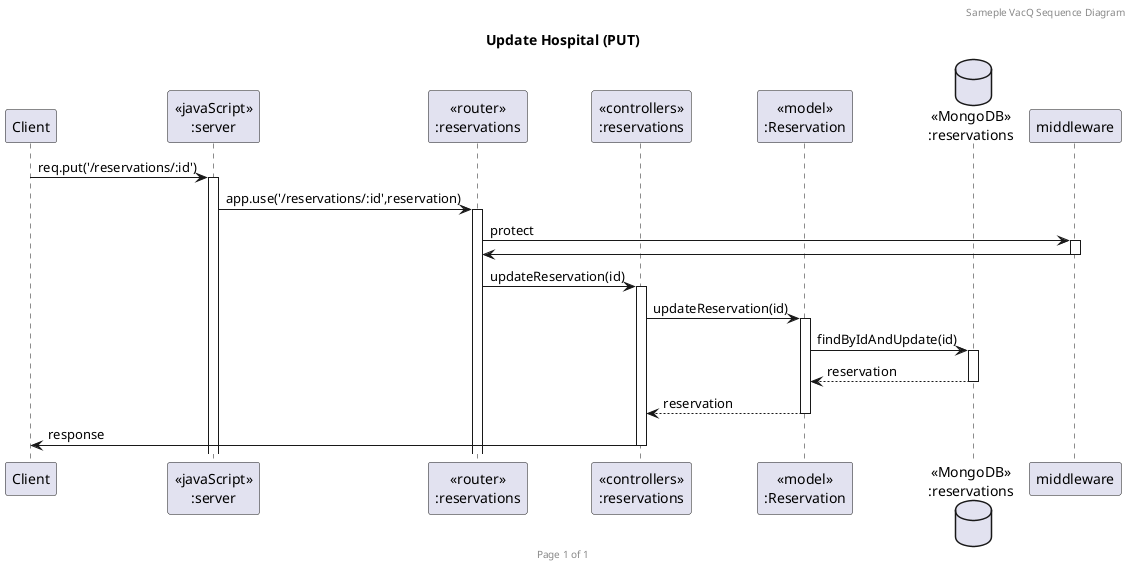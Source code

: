 @startuml Update Hospital (PUT)

header Sameple VacQ Sequence Diagram
footer Page %page% of %lastpage%
title "Update Hospital (PUT)"

participant "Client" as client
participant "<<javaScript>>\n:server" as server
participant "<<router>>\n:reservations" as routerReservation
participant "<<controllers>>\n:reservations" as controllersReservation
participant "<<model>>\n:Reservation" as modelReservation
database "<<MongoDB>>\n:reservations" as ReservationDatabase

client->server ++:req.put('/reservations/:id')
server->routerReservation ++:app.use('/reservations/:id',reservation)
routerReservation -> middleware ++: protect
middleware -> routerReservation --: 
routerReservation -> controllersReservation ++:updateReservation(id)
controllersReservation->modelReservation ++:updateReservation(id)
modelReservation ->ReservationDatabase ++: findByIdAndUpdate(id)
ReservationDatabase --> modelReservation --: reservation
controllersReservation <-- modelReservation --: reservation
controllersReservation->client --:response

@enduml
